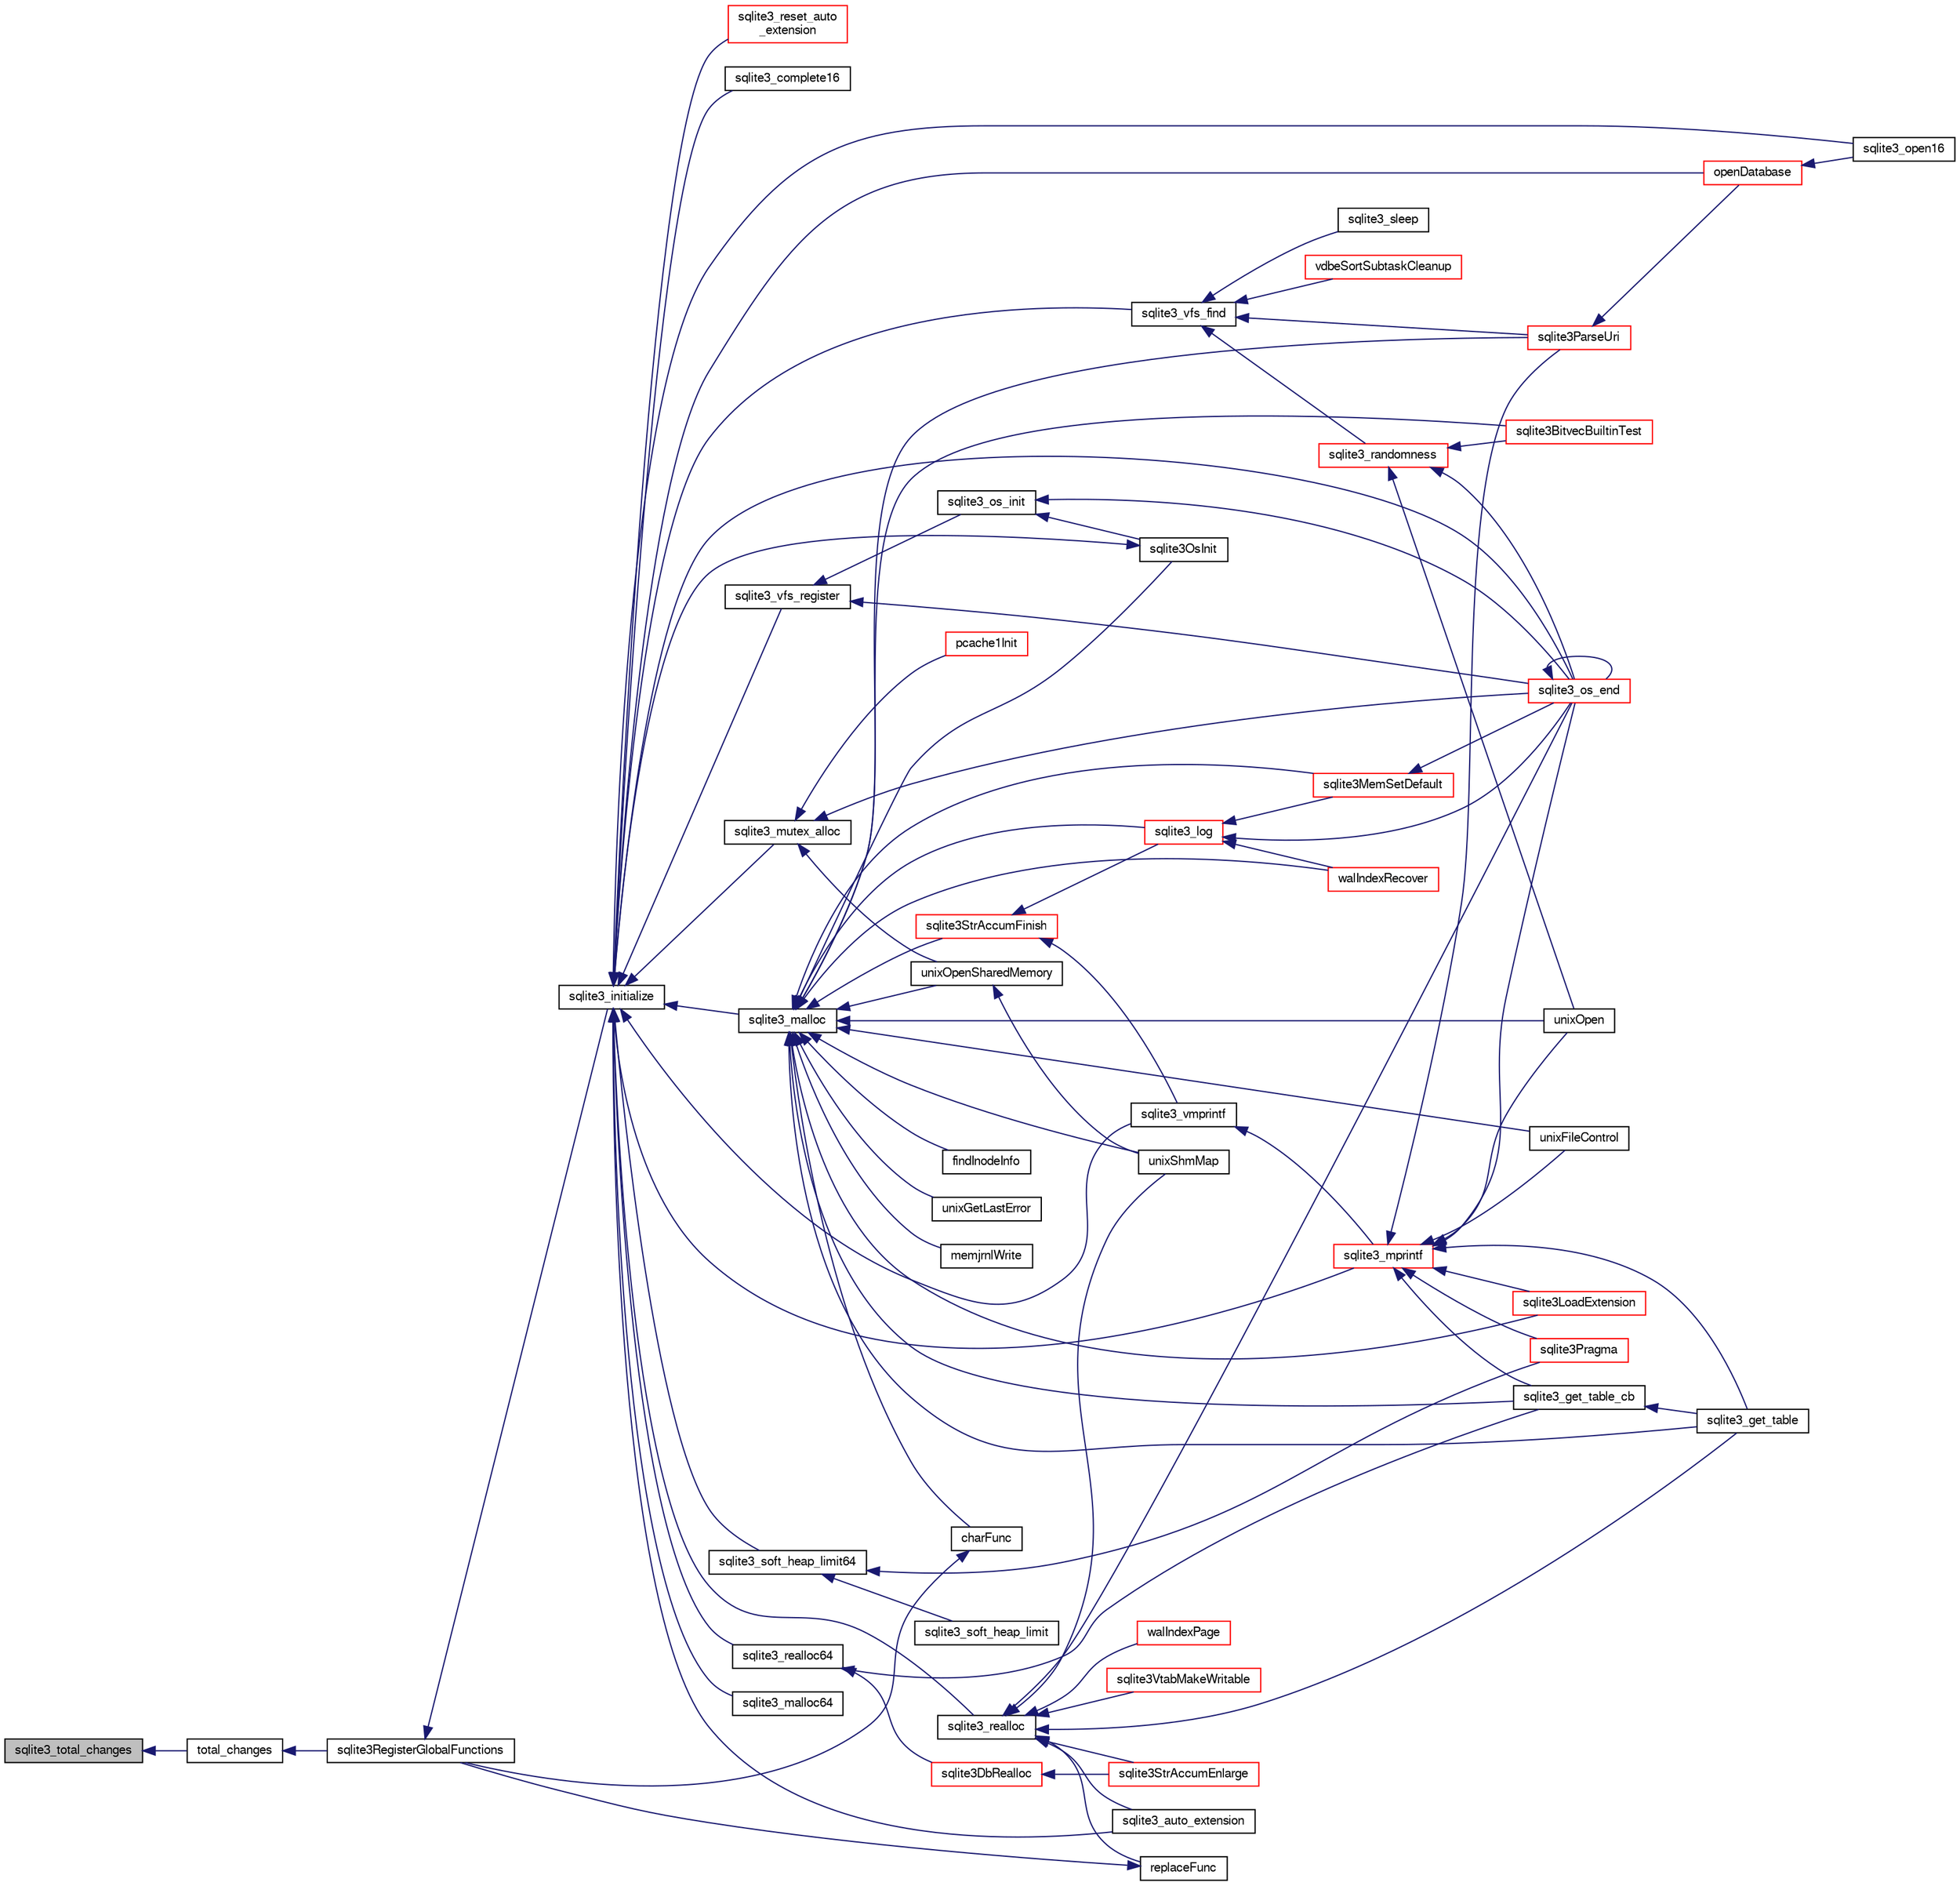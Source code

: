 digraph "sqlite3_total_changes"
{
  edge [fontname="FreeSans",fontsize="10",labelfontname="FreeSans",labelfontsize="10"];
  node [fontname="FreeSans",fontsize="10",shape=record];
  rankdir="LR";
  Node87048 [label="sqlite3_total_changes",height=0.2,width=0.4,color="black", fillcolor="grey75", style="filled", fontcolor="black"];
  Node87048 -> Node87049 [dir="back",color="midnightblue",fontsize="10",style="solid",fontname="FreeSans"];
  Node87049 [label="total_changes",height=0.2,width=0.4,color="black", fillcolor="white", style="filled",URL="$sqlite3_8c.html#afad48d3e90d72263d3e8707f56d1ccc9"];
  Node87049 -> Node87050 [dir="back",color="midnightblue",fontsize="10",style="solid",fontname="FreeSans"];
  Node87050 [label="sqlite3RegisterGlobalFunctions",height=0.2,width=0.4,color="black", fillcolor="white", style="filled",URL="$sqlite3_8c.html#a9f75bd111010f29e1b8d74344473c4ec"];
  Node87050 -> Node87051 [dir="back",color="midnightblue",fontsize="10",style="solid",fontname="FreeSans"];
  Node87051 [label="sqlite3_initialize",height=0.2,width=0.4,color="black", fillcolor="white", style="filled",URL="$sqlite3_8h.html#ab0c0ee2d5d4cf8b28e9572296a8861df"];
  Node87051 -> Node87052 [dir="back",color="midnightblue",fontsize="10",style="solid",fontname="FreeSans"];
  Node87052 [label="sqlite3_vfs_find",height=0.2,width=0.4,color="black", fillcolor="white", style="filled",URL="$sqlite3_8h.html#ac201a26de3dfa1d6deb8069eb8d95627"];
  Node87052 -> Node87053 [dir="back",color="midnightblue",fontsize="10",style="solid",fontname="FreeSans"];
  Node87053 [label="sqlite3_randomness",height=0.2,width=0.4,color="red", fillcolor="white", style="filled",URL="$sqlite3_8h.html#aa452ad88657d4606e137b09c4e9315c7"];
  Node87053 -> Node87057 [dir="back",color="midnightblue",fontsize="10",style="solid",fontname="FreeSans"];
  Node87057 [label="unixOpen",height=0.2,width=0.4,color="black", fillcolor="white", style="filled",URL="$sqlite3_8c.html#a8ed5efc47b6e14f7805cd1bb9b215775"];
  Node87053 -> Node87058 [dir="back",color="midnightblue",fontsize="10",style="solid",fontname="FreeSans"];
  Node87058 [label="sqlite3_os_end",height=0.2,width=0.4,color="red", fillcolor="white", style="filled",URL="$sqlite3_8h.html#a2288c95881ecca13d994e42b6a958906"];
  Node87058 -> Node87058 [dir="back",color="midnightblue",fontsize="10",style="solid",fontname="FreeSans"];
  Node87053 -> Node87060 [dir="back",color="midnightblue",fontsize="10",style="solid",fontname="FreeSans"];
  Node87060 [label="sqlite3BitvecBuiltinTest",height=0.2,width=0.4,color="red", fillcolor="white", style="filled",URL="$sqlite3_8c.html#a9b4e3e921ce1ede6f10a9106c034ff9b"];
  Node87052 -> Node87456 [dir="back",color="midnightblue",fontsize="10",style="solid",fontname="FreeSans"];
  Node87456 [label="vdbeSortSubtaskCleanup",height=0.2,width=0.4,color="red", fillcolor="white", style="filled",URL="$sqlite3_8c.html#abc8ce4c3ef58cc10f5b27642aab32b30"];
  Node87052 -> Node87459 [dir="back",color="midnightblue",fontsize="10",style="solid",fontname="FreeSans"];
  Node87459 [label="sqlite3ParseUri",height=0.2,width=0.4,color="red", fillcolor="white", style="filled",URL="$sqlite3_8c.html#aaa912f29a67460d8b2186c97056e8767"];
  Node87459 -> Node87302 [dir="back",color="midnightblue",fontsize="10",style="solid",fontname="FreeSans"];
  Node87302 [label="openDatabase",height=0.2,width=0.4,color="red", fillcolor="white", style="filled",URL="$sqlite3_8c.html#a6a9c3bc3a64234e863413f41db473758"];
  Node87302 -> Node87305 [dir="back",color="midnightblue",fontsize="10",style="solid",fontname="FreeSans"];
  Node87305 [label="sqlite3_open16",height=0.2,width=0.4,color="black", fillcolor="white", style="filled",URL="$sqlite3_8h.html#adbc401bb96713f32e553db32f6f3ca33"];
  Node87052 -> Node87460 [dir="back",color="midnightblue",fontsize="10",style="solid",fontname="FreeSans"];
  Node87460 [label="sqlite3_sleep",height=0.2,width=0.4,color="black", fillcolor="white", style="filled",URL="$sqlite3_8h.html#ad0c133ddbbecb6433f3c6ebef8966efa"];
  Node87051 -> Node87461 [dir="back",color="midnightblue",fontsize="10",style="solid",fontname="FreeSans"];
  Node87461 [label="sqlite3_vfs_register",height=0.2,width=0.4,color="black", fillcolor="white", style="filled",URL="$sqlite3_8h.html#a7184b289ccd4c4c7200589137d88c4ae"];
  Node87461 -> Node87462 [dir="back",color="midnightblue",fontsize="10",style="solid",fontname="FreeSans"];
  Node87462 [label="sqlite3_os_init",height=0.2,width=0.4,color="black", fillcolor="white", style="filled",URL="$sqlite3_8h.html#acebc2290d00a32d3afe2361f2979038b"];
  Node87462 -> Node87463 [dir="back",color="midnightblue",fontsize="10",style="solid",fontname="FreeSans"];
  Node87463 [label="sqlite3OsInit",height=0.2,width=0.4,color="black", fillcolor="white", style="filled",URL="$sqlite3_8c.html#afeaa886fe1ca086a30fd278b1d069762"];
  Node87463 -> Node87051 [dir="back",color="midnightblue",fontsize="10",style="solid",fontname="FreeSans"];
  Node87462 -> Node87058 [dir="back",color="midnightblue",fontsize="10",style="solid",fontname="FreeSans"];
  Node87461 -> Node87058 [dir="back",color="midnightblue",fontsize="10",style="solid",fontname="FreeSans"];
  Node87051 -> Node87464 [dir="back",color="midnightblue",fontsize="10",style="solid",fontname="FreeSans"];
  Node87464 [label="sqlite3_mutex_alloc",height=0.2,width=0.4,color="black", fillcolor="white", style="filled",URL="$sqlite3_8h.html#aa3f89418cd18e99596435c958b29b650"];
  Node87464 -> Node87465 [dir="back",color="midnightblue",fontsize="10",style="solid",fontname="FreeSans"];
  Node87465 [label="unixOpenSharedMemory",height=0.2,width=0.4,color="black", fillcolor="white", style="filled",URL="$sqlite3_8c.html#a30775afa2e08ca6ddc7853326afed7c7"];
  Node87465 -> Node87466 [dir="back",color="midnightblue",fontsize="10",style="solid",fontname="FreeSans"];
  Node87466 [label="unixShmMap",height=0.2,width=0.4,color="black", fillcolor="white", style="filled",URL="$sqlite3_8c.html#aeaa77f0ab08a4f4ee5f86e8c9727e974"];
  Node87464 -> Node87058 [dir="back",color="midnightblue",fontsize="10",style="solid",fontname="FreeSans"];
  Node87464 -> Node87467 [dir="back",color="midnightblue",fontsize="10",style="solid",fontname="FreeSans"];
  Node87467 [label="pcache1Init",height=0.2,width=0.4,color="red", fillcolor="white", style="filled",URL="$sqlite3_8c.html#a05e9c1daf3dd812db1d769b69b20e069"];
  Node87051 -> Node87537 [dir="back",color="midnightblue",fontsize="10",style="solid",fontname="FreeSans"];
  Node87537 [label="sqlite3_soft_heap_limit64",height=0.2,width=0.4,color="black", fillcolor="white", style="filled",URL="$sqlite3_8h.html#ab37b3a4d1652e3acb2c43d1252e6b852"];
  Node87537 -> Node87538 [dir="back",color="midnightblue",fontsize="10",style="solid",fontname="FreeSans"];
  Node87538 [label="sqlite3_soft_heap_limit",height=0.2,width=0.4,color="black", fillcolor="white", style="filled",URL="$sqlite3_8h.html#a18c3472581de3072201723e798524fdc"];
  Node87537 -> Node87145 [dir="back",color="midnightblue",fontsize="10",style="solid",fontname="FreeSans"];
  Node87145 [label="sqlite3Pragma",height=0.2,width=0.4,color="red", fillcolor="white", style="filled",URL="$sqlite3_8c.html#a111391370f58f8e6a6eca51fd34d62ed"];
  Node87051 -> Node87539 [dir="back",color="midnightblue",fontsize="10",style="solid",fontname="FreeSans"];
  Node87539 [label="sqlite3_malloc",height=0.2,width=0.4,color="black", fillcolor="white", style="filled",URL="$sqlite3_8h.html#a510e31845345737f17d86ce0b2328356"];
  Node87539 -> Node87463 [dir="back",color="midnightblue",fontsize="10",style="solid",fontname="FreeSans"];
  Node87539 -> Node87535 [dir="back",color="midnightblue",fontsize="10",style="solid",fontname="FreeSans"];
  Node87535 [label="sqlite3MemSetDefault",height=0.2,width=0.4,color="red", fillcolor="white", style="filled",URL="$sqlite3_8c.html#a162fbfd727e92c5f8f72625b5ff62549"];
  Node87535 -> Node87058 [dir="back",color="midnightblue",fontsize="10",style="solid",fontname="FreeSans"];
  Node87539 -> Node87540 [dir="back",color="midnightblue",fontsize="10",style="solid",fontname="FreeSans"];
  Node87540 [label="sqlite3StrAccumFinish",height=0.2,width=0.4,color="red", fillcolor="white", style="filled",URL="$sqlite3_8c.html#adb7f26b10ac1b847db6f000ef4c2e2ba"];
  Node87540 -> Node87614 [dir="back",color="midnightblue",fontsize="10",style="solid",fontname="FreeSans"];
  Node87614 [label="sqlite3_vmprintf",height=0.2,width=0.4,color="black", fillcolor="white", style="filled",URL="$sqlite3_8h.html#ac240de67ddf003828f16a6d9dd3fa3ca"];
  Node87614 -> Node87615 [dir="back",color="midnightblue",fontsize="10",style="solid",fontname="FreeSans"];
  Node87615 [label="sqlite3_mprintf",height=0.2,width=0.4,color="red", fillcolor="white", style="filled",URL="$sqlite3_8h.html#a9533933e57f7ccbb48c32041ce3a8862"];
  Node87615 -> Node87056 [dir="back",color="midnightblue",fontsize="10",style="solid",fontname="FreeSans"];
  Node87056 [label="unixFileControl",height=0.2,width=0.4,color="black", fillcolor="white", style="filled",URL="$sqlite3_8c.html#ad71f213fa385cc58f307cefd953c03ae"];
  Node87615 -> Node87057 [dir="back",color="midnightblue",fontsize="10",style="solid",fontname="FreeSans"];
  Node87615 -> Node87058 [dir="back",color="midnightblue",fontsize="10",style="solid",fontname="FreeSans"];
  Node87615 -> Node87618 [dir="back",color="midnightblue",fontsize="10",style="solid",fontname="FreeSans"];
  Node87618 [label="sqlite3LoadExtension",height=0.2,width=0.4,color="red", fillcolor="white", style="filled",URL="$sqlite3_8c.html#a3b46232455de4779a67c63b2c9004245"];
  Node87615 -> Node87145 [dir="back",color="midnightblue",fontsize="10",style="solid",fontname="FreeSans"];
  Node87615 -> Node87621 [dir="back",color="midnightblue",fontsize="10",style="solid",fontname="FreeSans"];
  Node87621 [label="sqlite3_get_table_cb",height=0.2,width=0.4,color="black", fillcolor="white", style="filled",URL="$sqlite3_8c.html#a1dbaba1b543953c0dade97357c5866b1"];
  Node87621 -> Node87261 [dir="back",color="midnightblue",fontsize="10",style="solid",fontname="FreeSans"];
  Node87261 [label="sqlite3_get_table",height=0.2,width=0.4,color="black", fillcolor="white", style="filled",URL="$sqlite3_8h.html#a5effeac4e12df57beaa35c5be1f61579"];
  Node87615 -> Node87261 [dir="back",color="midnightblue",fontsize="10",style="solid",fontname="FreeSans"];
  Node87615 -> Node87459 [dir="back",color="midnightblue",fontsize="10",style="solid",fontname="FreeSans"];
  Node87540 -> Node87725 [dir="back",color="midnightblue",fontsize="10",style="solid",fontname="FreeSans"];
  Node87725 [label="sqlite3_log",height=0.2,width=0.4,color="red", fillcolor="white", style="filled",URL="$sqlite3_8h.html#a298c9699bf9c143662c6b1fec4b2dc3b"];
  Node87725 -> Node87535 [dir="back",color="midnightblue",fontsize="10",style="solid",fontname="FreeSans"];
  Node87725 -> Node87058 [dir="back",color="midnightblue",fontsize="10",style="solid",fontname="FreeSans"];
  Node87725 -> Node87653 [dir="back",color="midnightblue",fontsize="10",style="solid",fontname="FreeSans"];
  Node87653 [label="walIndexRecover",height=0.2,width=0.4,color="red", fillcolor="white", style="filled",URL="$sqlite3_8c.html#ab4ee99f3710323acbeb6c495dd18d205"];
  Node87539 -> Node87725 [dir="back",color="midnightblue",fontsize="10",style="solid",fontname="FreeSans"];
  Node87539 -> Node87804 [dir="back",color="midnightblue",fontsize="10",style="solid",fontname="FreeSans"];
  Node87804 [label="findInodeInfo",height=0.2,width=0.4,color="black", fillcolor="white", style="filled",URL="$sqlite3_8c.html#ac92c39062e69a79c4a62dfd55242c782"];
  Node87539 -> Node87056 [dir="back",color="midnightblue",fontsize="10",style="solid",fontname="FreeSans"];
  Node87539 -> Node87465 [dir="back",color="midnightblue",fontsize="10",style="solid",fontname="FreeSans"];
  Node87539 -> Node87466 [dir="back",color="midnightblue",fontsize="10",style="solid",fontname="FreeSans"];
  Node87539 -> Node87057 [dir="back",color="midnightblue",fontsize="10",style="solid",fontname="FreeSans"];
  Node87539 -> Node87636 [dir="back",color="midnightblue",fontsize="10",style="solid",fontname="FreeSans"];
  Node87636 [label="unixGetLastError",height=0.2,width=0.4,color="black", fillcolor="white", style="filled",URL="$sqlite3_8c.html#aed1e42f49d74b419c3c85b559dd61240"];
  Node87539 -> Node87060 [dir="back",color="midnightblue",fontsize="10",style="solid",fontname="FreeSans"];
  Node87539 -> Node87653 [dir="back",color="midnightblue",fontsize="10",style="solid",fontname="FreeSans"];
  Node87539 -> Node87805 [dir="back",color="midnightblue",fontsize="10",style="solid",fontname="FreeSans"];
  Node87805 [label="memjrnlWrite",height=0.2,width=0.4,color="black", fillcolor="white", style="filled",URL="$sqlite3_8c.html#af8bd7d5d7eafce5542f8de300a120c47"];
  Node87539 -> Node87806 [dir="back",color="midnightblue",fontsize="10",style="solid",fontname="FreeSans"];
  Node87806 [label="charFunc",height=0.2,width=0.4,color="black", fillcolor="white", style="filled",URL="$sqlite3_8c.html#ab9b72ce47fcea3c3b92e816435a0fd91"];
  Node87806 -> Node87050 [dir="back",color="midnightblue",fontsize="10",style="solid",fontname="FreeSans"];
  Node87539 -> Node87618 [dir="back",color="midnightblue",fontsize="10",style="solid",fontname="FreeSans"];
  Node87539 -> Node87621 [dir="back",color="midnightblue",fontsize="10",style="solid",fontname="FreeSans"];
  Node87539 -> Node87261 [dir="back",color="midnightblue",fontsize="10",style="solid",fontname="FreeSans"];
  Node87539 -> Node87459 [dir="back",color="midnightblue",fontsize="10",style="solid",fontname="FreeSans"];
  Node87051 -> Node87807 [dir="back",color="midnightblue",fontsize="10",style="solid",fontname="FreeSans"];
  Node87807 [label="sqlite3_malloc64",height=0.2,width=0.4,color="black", fillcolor="white", style="filled",URL="$sqlite3_8h.html#a12b7ee85e539ea28c130c5c75b96a82a"];
  Node87051 -> Node87808 [dir="back",color="midnightblue",fontsize="10",style="solid",fontname="FreeSans"];
  Node87808 [label="sqlite3_realloc",height=0.2,width=0.4,color="black", fillcolor="white", style="filled",URL="$sqlite3_8h.html#a627f0eeface58024ef47403d8cc76b35"];
  Node87808 -> Node87809 [dir="back",color="midnightblue",fontsize="10",style="solid",fontname="FreeSans"];
  Node87809 [label="sqlite3StrAccumEnlarge",height=0.2,width=0.4,color="red", fillcolor="white", style="filled",URL="$sqlite3_8c.html#a38976500a97c69d65086eeccca82dd96"];
  Node87808 -> Node87466 [dir="back",color="midnightblue",fontsize="10",style="solid",fontname="FreeSans"];
  Node87808 -> Node87058 [dir="back",color="midnightblue",fontsize="10",style="solid",fontname="FreeSans"];
  Node87808 -> Node87815 [dir="back",color="midnightblue",fontsize="10",style="solid",fontname="FreeSans"];
  Node87815 [label="walIndexPage",height=0.2,width=0.4,color="red", fillcolor="white", style="filled",URL="$sqlite3_8c.html#affd3251fd1aa1218170d421177256e24"];
  Node87808 -> Node87678 [dir="back",color="midnightblue",fontsize="10",style="solid",fontname="FreeSans"];
  Node87678 [label="replaceFunc",height=0.2,width=0.4,color="black", fillcolor="white", style="filled",URL="$sqlite3_8c.html#a752b98a7c55d204c397a4902b49b1ce4"];
  Node87678 -> Node87050 [dir="back",color="midnightblue",fontsize="10",style="solid",fontname="FreeSans"];
  Node87808 -> Node87824 [dir="back",color="midnightblue",fontsize="10",style="solid",fontname="FreeSans"];
  Node87824 [label="sqlite3_auto_extension",height=0.2,width=0.4,color="black", fillcolor="white", style="filled",URL="$sqlite3_8h.html#a85a95b45e94f6bcd52aa39b6acdb36d7"];
  Node87808 -> Node87261 [dir="back",color="midnightblue",fontsize="10",style="solid",fontname="FreeSans"];
  Node87808 -> Node87825 [dir="back",color="midnightblue",fontsize="10",style="solid",fontname="FreeSans"];
  Node87825 [label="sqlite3VtabMakeWritable",height=0.2,width=0.4,color="red", fillcolor="white", style="filled",URL="$sqlite3_8c.html#a58c646608238d2619371c3e8b6bc0d86"];
  Node87051 -> Node87826 [dir="back",color="midnightblue",fontsize="10",style="solid",fontname="FreeSans"];
  Node87826 [label="sqlite3_realloc64",height=0.2,width=0.4,color="black", fillcolor="white", style="filled",URL="$sqlite3_8h.html#afe88c85e9f864a3fd92941cad197245d"];
  Node87826 -> Node87827 [dir="back",color="midnightblue",fontsize="10",style="solid",fontname="FreeSans"];
  Node87827 [label="sqlite3DbRealloc",height=0.2,width=0.4,color="red", fillcolor="white", style="filled",URL="$sqlite3_8c.html#ae028f4902a9d29bcaf310ff289ee87dc"];
  Node87827 -> Node87809 [dir="back",color="midnightblue",fontsize="10",style="solid",fontname="FreeSans"];
  Node87826 -> Node87621 [dir="back",color="midnightblue",fontsize="10",style="solid",fontname="FreeSans"];
  Node87051 -> Node87614 [dir="back",color="midnightblue",fontsize="10",style="solid",fontname="FreeSans"];
  Node87051 -> Node87615 [dir="back",color="midnightblue",fontsize="10",style="solid",fontname="FreeSans"];
  Node87051 -> Node87058 [dir="back",color="midnightblue",fontsize="10",style="solid",fontname="FreeSans"];
  Node87051 -> Node87824 [dir="back",color="midnightblue",fontsize="10",style="solid",fontname="FreeSans"];
  Node87051 -> Node87926 [dir="back",color="midnightblue",fontsize="10",style="solid",fontname="FreeSans"];
  Node87926 [label="sqlite3_reset_auto\l_extension",height=0.2,width=0.4,color="red", fillcolor="white", style="filled",URL="$sqlite3_8h.html#ac33f4064ae6690cada7bdc89e8153ffc"];
  Node87051 -> Node87791 [dir="back",color="midnightblue",fontsize="10",style="solid",fontname="FreeSans"];
  Node87791 [label="sqlite3_complete16",height=0.2,width=0.4,color="black", fillcolor="white", style="filled",URL="$sqlite3_8h.html#a3260341c2ef82787acca48414a1d03a1"];
  Node87051 -> Node87302 [dir="back",color="midnightblue",fontsize="10",style="solid",fontname="FreeSans"];
  Node87051 -> Node87305 [dir="back",color="midnightblue",fontsize="10",style="solid",fontname="FreeSans"];
}

